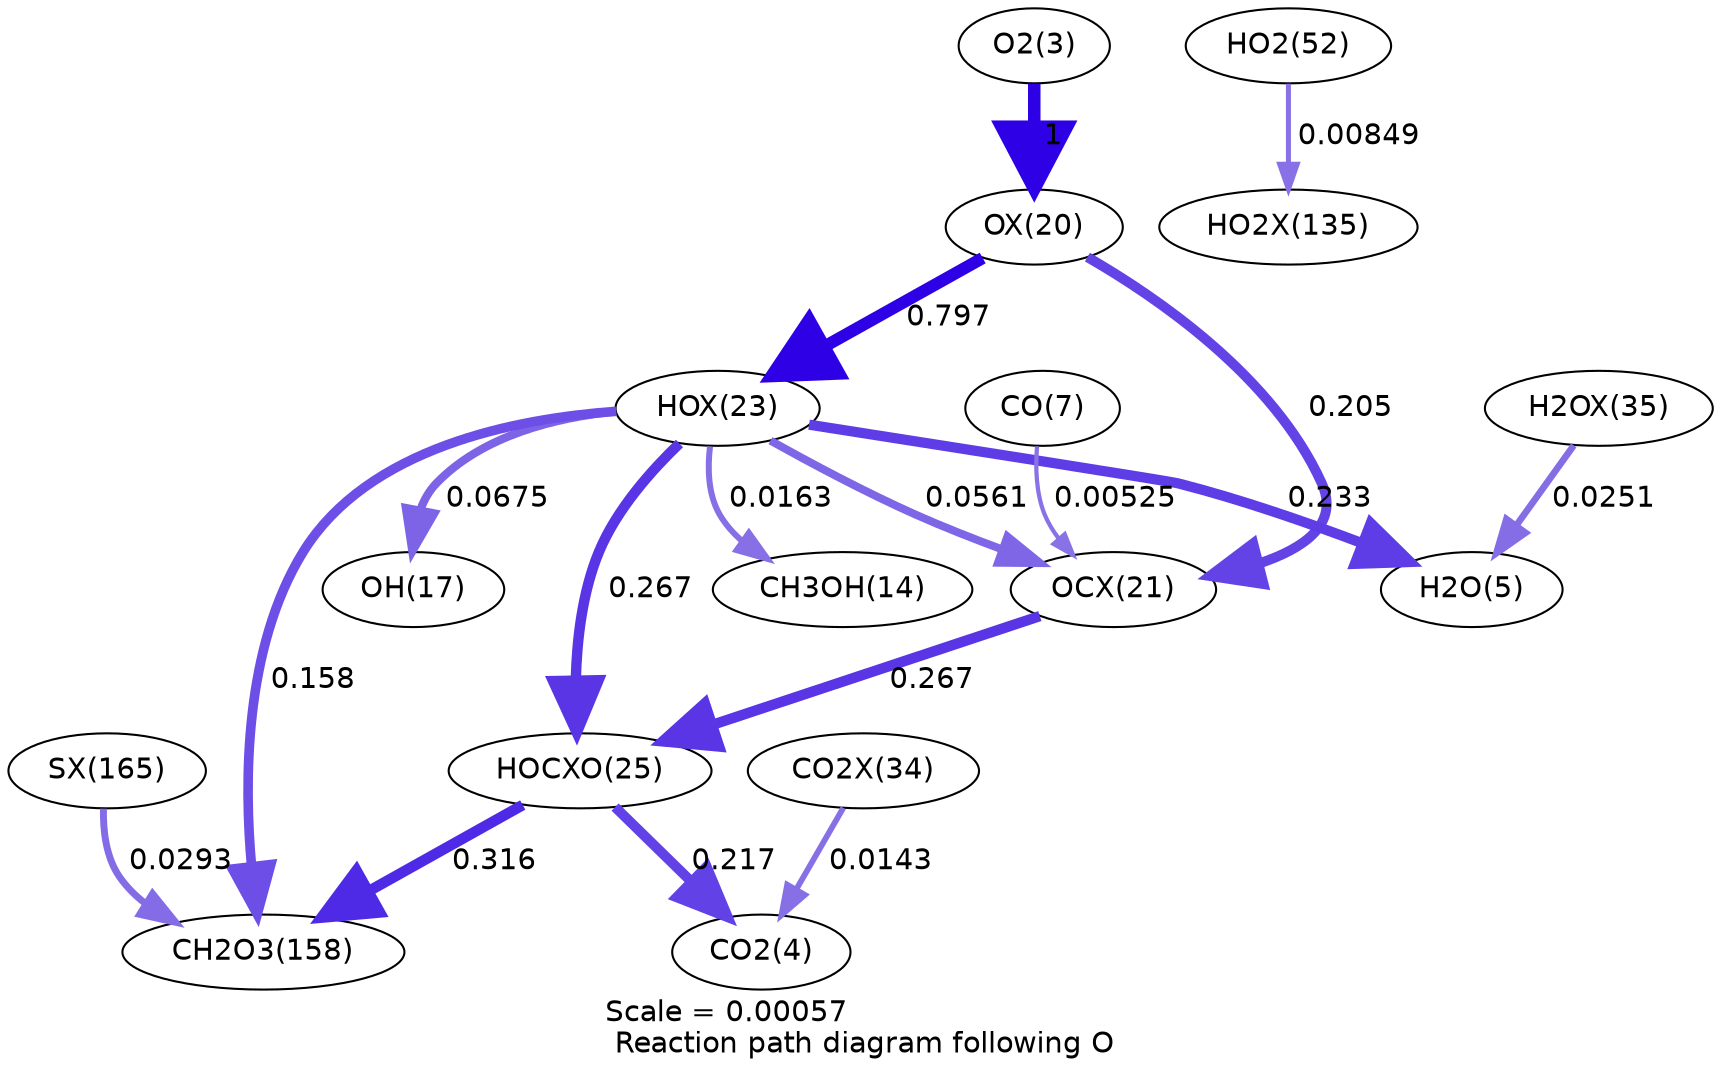 digraph reaction_paths {
center=1;
s5 -> s33[fontname="Helvetica", penwidth=6, arrowsize=3, color="0.7, 1.5, 0.9"
, label=" 1"];
s33 -> s36[fontname="Helvetica", penwidth=5.83, arrowsize=2.91, color="0.7, 1.3, 0.9"
, label=" 0.797"];
s33 -> s34[fontname="Helvetica", penwidth=4.8, arrowsize=2.4, color="0.7, 0.705, 0.9"
, label=" 0.205"];
s36 -> s16[fontname="Helvetica", penwidth=2.89, arrowsize=1.45, color="0.7, 0.516, 0.9"
, label=" 0.0163"];
s36 -> s19[fontname="Helvetica", penwidth=3.96, arrowsize=1.98, color="0.7, 0.568, 0.9"
, label=" 0.0675"];
s36 -> s7[fontname="Helvetica", penwidth=4.9, arrowsize=2.45, color="0.7, 0.733, 0.9"
, label=" 0.233"];
s36 -> s34[fontname="Helvetica", penwidth=3.83, arrowsize=1.91, color="0.7, 0.556, 0.9"
, label=" 0.0561"];
s36 -> s38[fontname="Helvetica", penwidth=5, arrowsize=2.5, color="0.7, 0.767, 0.9"
, label=" 0.267"];
s36 -> s29[fontname="Helvetica", penwidth=4.61, arrowsize=2.3, color="0.7, 0.658, 0.9"
, label=" 0.158"];
s43 -> s7[fontname="Helvetica", penwidth=3.22, arrowsize=1.61, color="0.7, 0.525, 0.9"
, label=" 0.0251"];
s9 -> s34[fontname="Helvetica", penwidth=2.04, arrowsize=1.02, color="0.7, 0.505, 0.9"
, label=" 0.00525"];
s34 -> s38[fontname="Helvetica", penwidth=5, arrowsize=2.5, color="0.7, 0.767, 0.9"
, label=" 0.267"];
s38 -> s6[fontname="Helvetica", penwidth=4.85, arrowsize=2.42, color="0.7, 0.717, 0.9"
, label=" 0.217"];
s42 -> s6[fontname="Helvetica", penwidth=2.79, arrowsize=1.4, color="0.7, 0.514, 0.9"
, label=" 0.0143"];
s38 -> s29[fontname="Helvetica", penwidth=5.13, arrowsize=2.57, color="0.7, 0.816, 0.9"
, label=" 0.316"];
s57 -> s29[fontname="Helvetica", penwidth=3.33, arrowsize=1.67, color="0.7, 0.529, 0.9"
, label=" 0.0293"];
s21 -> s50[fontname="Helvetica", penwidth=2.4, arrowsize=1.2, color="0.7, 0.508, 0.9"
, label=" 0.00849"];
s5 [ fontname="Helvetica", label="O2(3)"];
s6 [ fontname="Helvetica", label="CO2(4)"];
s7 [ fontname="Helvetica", label="H2O(5)"];
s9 [ fontname="Helvetica", label="CO(7)"];
s16 [ fontname="Helvetica", label="CH3OH(14)"];
s19 [ fontname="Helvetica", label="OH(17)"];
s21 [ fontname="Helvetica", label="HO2(52)"];
s29 [ fontname="Helvetica", label="CH2O3(158)"];
s33 [ fontname="Helvetica", label="OX(20)"];
s34 [ fontname="Helvetica", label="OCX(21)"];
s36 [ fontname="Helvetica", label="HOX(23)"];
s38 [ fontname="Helvetica", label="HOCXO(25)"];
s42 [ fontname="Helvetica", label="CO2X(34)"];
s43 [ fontname="Helvetica", label="H2OX(35)"];
s50 [ fontname="Helvetica", label="HO2X(135)"];
s57 [ fontname="Helvetica", label="SX(165)"];
 label = "Scale = 0.00057\l Reaction path diagram following O";
 fontname = "Helvetica";
}
